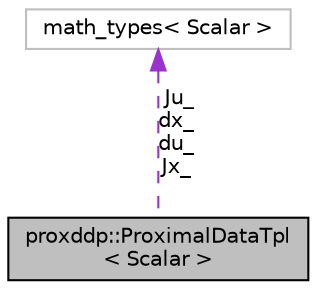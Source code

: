 digraph "proxddp::ProximalDataTpl&lt; Scalar &gt;"
{
 // LATEX_PDF_SIZE
  bgcolor="transparent";
  edge [fontname="Helvetica",fontsize="10",labelfontname="Helvetica",labelfontsize="10"];
  node [fontname="Helvetica",fontsize="10",shape=record];
  Node1 [label="proxddp::ProximalDataTpl\l\< Scalar \>",height=0.2,width=0.4,color="black", fillcolor="grey75", style="filled", fontcolor="black",tooltip="Data for proximal penalty."];
  Node2 -> Node1 [dir="back",color="darkorchid3",fontsize="10",style="dashed",label=" Ju_\ndx_\ndu_\nJx_" ,fontname="Helvetica"];
  Node2 [label="math_types\< Scalar \>",height=0.2,width=0.4,color="grey75",tooltip=" "];
}

